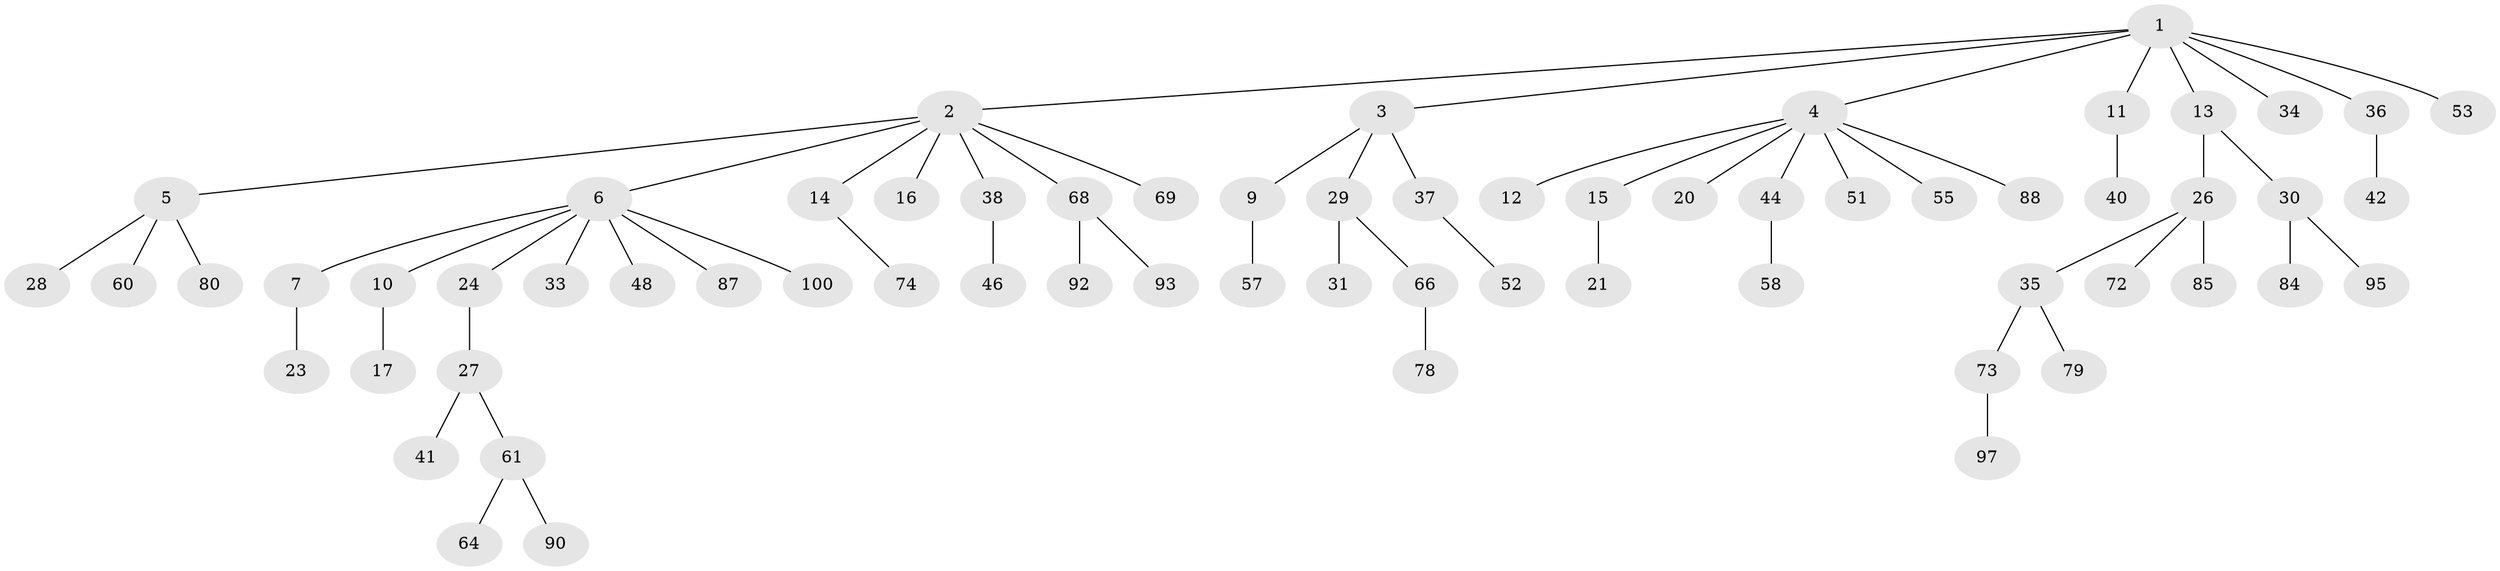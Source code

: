 // original degree distribution, {7: 0.01, 8: 0.02, 4: 0.05, 5: 0.02, 6: 0.01, 2: 0.3, 3: 0.1, 1: 0.49}
// Generated by graph-tools (version 1.1) at 2025/11/02/21/25 10:11:10]
// undirected, 66 vertices, 65 edges
graph export_dot {
graph [start="1"]
  node [color=gray90,style=filled];
  1 [super="+18"];
  2 [super="+25"];
  3;
  4 [super="+49"];
  5 [super="+59"];
  6 [super="+8"];
  7;
  9 [super="+65"];
  10 [super="+82"];
  11 [super="+22"];
  12;
  13 [super="+86"];
  14 [super="+94"];
  15 [super="+19"];
  16;
  17 [super="+32"];
  20 [super="+71"];
  21 [super="+39"];
  23 [super="+54"];
  24;
  26 [super="+89"];
  27 [super="+47"];
  28;
  29 [super="+70"];
  30 [super="+67"];
  31 [super="+43"];
  33;
  34 [super="+62"];
  35 [super="+50"];
  36;
  37 [super="+63"];
  38;
  40 [super="+75"];
  41 [super="+45"];
  42 [super="+56"];
  44;
  46 [super="+99"];
  48;
  51 [super="+77"];
  52;
  53;
  55;
  57 [super="+81"];
  58;
  60;
  61 [super="+83"];
  64;
  66;
  68 [super="+91"];
  69 [super="+76"];
  72;
  73;
  74;
  78;
  79;
  80 [super="+96"];
  84;
  85;
  87;
  88;
  90;
  92;
  93;
  95;
  97 [super="+98"];
  100;
  1 -- 2;
  1 -- 3;
  1 -- 4;
  1 -- 11;
  1 -- 13;
  1 -- 34;
  1 -- 36;
  1 -- 53;
  2 -- 5;
  2 -- 6;
  2 -- 14;
  2 -- 16;
  2 -- 38;
  2 -- 69;
  2 -- 68;
  3 -- 9;
  3 -- 29;
  3 -- 37;
  4 -- 12;
  4 -- 15;
  4 -- 20;
  4 -- 44;
  4 -- 51;
  4 -- 88;
  4 -- 55;
  5 -- 28;
  5 -- 60;
  5 -- 80;
  6 -- 7;
  6 -- 33;
  6 -- 87;
  6 -- 100;
  6 -- 24;
  6 -- 10;
  6 -- 48;
  7 -- 23;
  9 -- 57;
  10 -- 17;
  11 -- 40;
  13 -- 26;
  13 -- 30;
  14 -- 74;
  15 -- 21;
  24 -- 27;
  26 -- 35;
  26 -- 72;
  26 -- 85;
  27 -- 41;
  27 -- 61;
  29 -- 31;
  29 -- 66;
  30 -- 84;
  30 -- 95;
  35 -- 79;
  35 -- 73;
  36 -- 42;
  37 -- 52;
  38 -- 46;
  44 -- 58;
  61 -- 64;
  61 -- 90;
  66 -- 78;
  68 -- 93;
  68 -- 92;
  73 -- 97;
}
